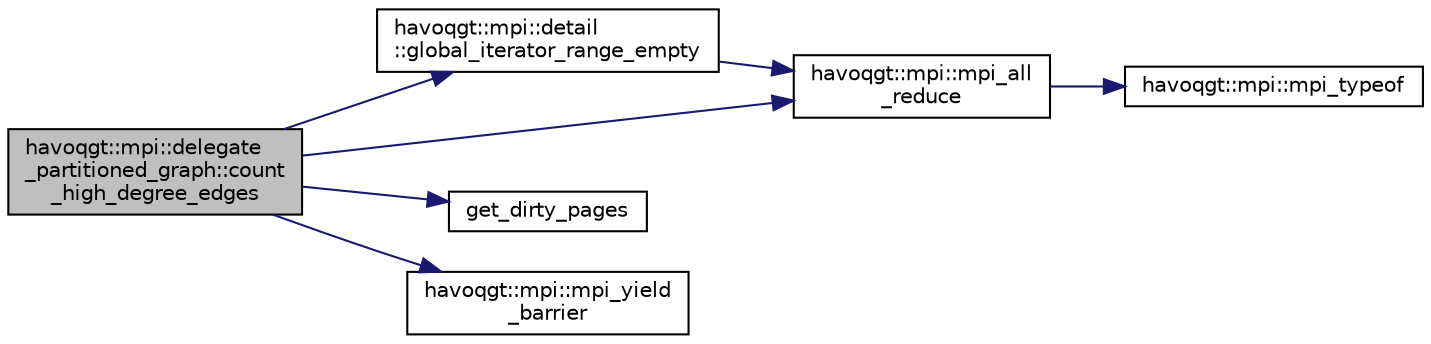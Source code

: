 digraph "havoqgt::mpi::delegate_partitioned_graph::count_high_degree_edges"
{
  edge [fontname="Helvetica",fontsize="10",labelfontname="Helvetica",labelfontsize="10"];
  node [fontname="Helvetica",fontsize="10",shape=record];
  rankdir="LR";
  Node1 [label="havoqgt::mpi::delegate\l_partitioned_graph::count\l_high_degree_edges",height=0.2,width=0.4,color="black", fillcolor="grey75", style="filled", fontcolor="black"];
  Node1 -> Node2 [color="midnightblue",fontsize="10",style="solid",fontname="Helvetica"];
  Node2 [label="havoqgt::mpi::detail\l::global_iterator_range_empty",height=0.2,width=0.4,color="black", fillcolor="white", style="filled",URL="$namespacehavoqgt_1_1mpi_1_1detail.html#a45f3fc47781d84643fd40bbe78429aef"];
  Node2 -> Node3 [color="midnightblue",fontsize="10",style="solid",fontname="Helvetica"];
  Node3 [label="havoqgt::mpi::mpi_all\l_reduce",height=0.2,width=0.4,color="black", fillcolor="white", style="filled",URL="$namespacehavoqgt_1_1mpi.html#affa92d59ec8849eb0e9882c4e2f53576"];
  Node3 -> Node4 [color="midnightblue",fontsize="10",style="solid",fontname="Helvetica"];
  Node4 [label="havoqgt::mpi::mpi_typeof",height=0.2,width=0.4,color="black", fillcolor="white", style="filled",URL="$namespacehavoqgt_1_1mpi.html#aabf02ed62a89a1d57ec2a3905a238ac3"];
  Node1 -> Node5 [color="midnightblue",fontsize="10",style="solid",fontname="Helvetica"];
  Node5 [label="get_dirty_pages",height=0.2,width=0.4,color="black", fillcolor="white", style="filled",URL="$cache__utilities_8hpp.html#ab84207f059504235e8759cc261bd9f24"];
  Node1 -> Node6 [color="midnightblue",fontsize="10",style="solid",fontname="Helvetica"];
  Node6 [label="havoqgt::mpi::mpi_yield\l_barrier",height=0.2,width=0.4,color="black", fillcolor="white", style="filled",URL="$namespacehavoqgt_1_1mpi.html#a7c00fa0b2a6cb0d502c85088ae7bf5ef"];
  Node1 -> Node3 [color="midnightblue",fontsize="10",style="solid",fontname="Helvetica"];
}
